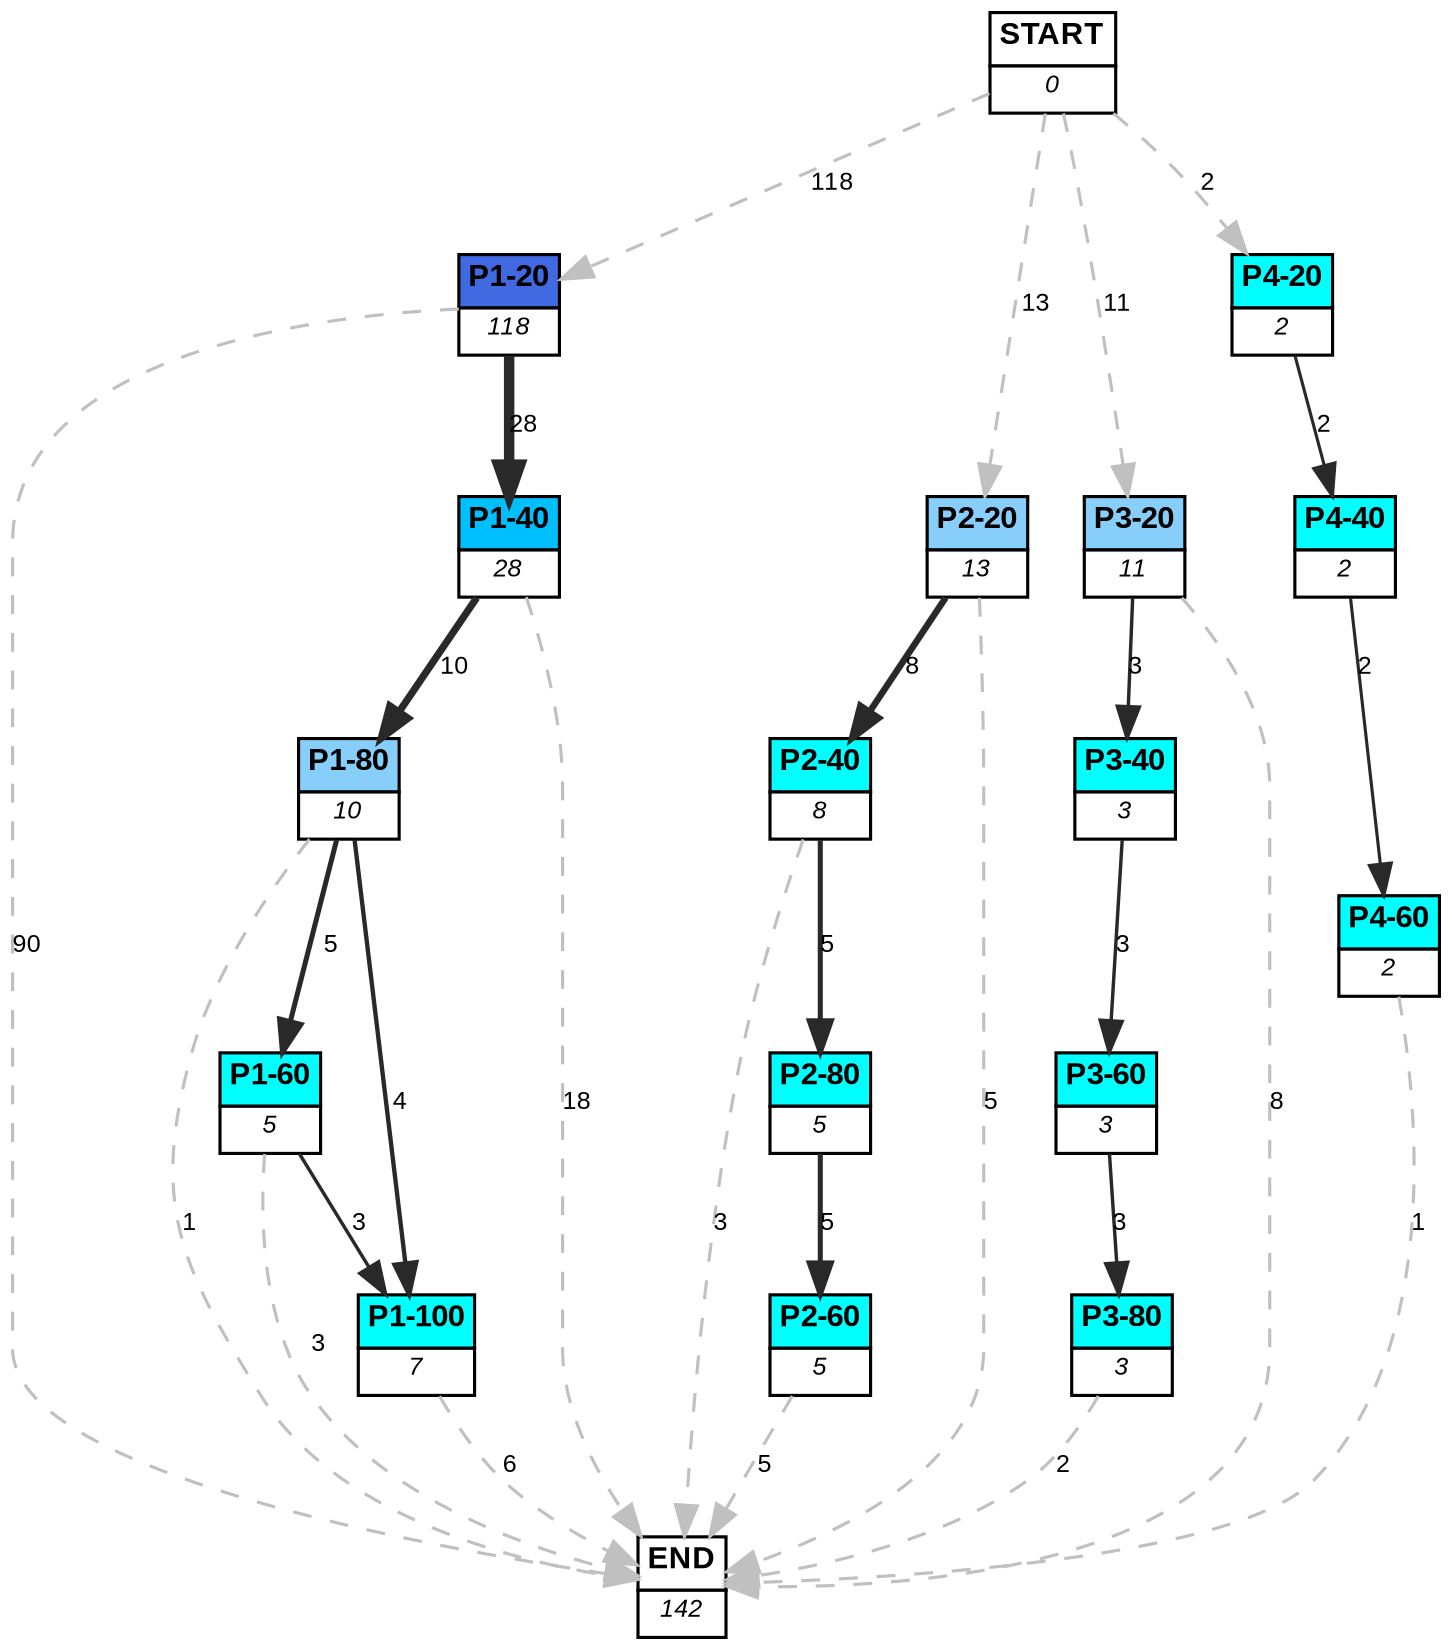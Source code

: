 digraph graphname {
	dpi = 150
	size="16,11!";
	margin = 0;
"P1-20" [shape=plain, label=<<table border="0" cellborder="1" cellspacing="0"><tr><td bgcolor="royalblue"><FONT face="Arial" POINT-SIZE="10"><b>P1-20</b></FONT></td></tr><tr><td bgcolor="white"><FONT face="Arial" POINT-SIZE="8"><i>118</i></FONT></td></tr></table>>]
"P1-40" [shape=plain, label=<<table border="0" cellborder="1" cellspacing="0"><tr><td bgcolor="deepskyblue"><FONT face="Arial" POINT-SIZE="10"><b>P1-40</b></FONT></td></tr><tr><td bgcolor="white"><FONT face="Arial" POINT-SIZE="8"><i>28</i></FONT></td></tr></table>>]
"P1-80" [shape=plain, label=<<table border="0" cellborder="1" cellspacing="0"><tr><td bgcolor="lightskyblue"><FONT face="Arial" POINT-SIZE="10"><b>P1-80</b></FONT></td></tr><tr><td bgcolor="white"><FONT face="Arial" POINT-SIZE="8"><i>10</i></FONT></td></tr></table>>]
"P1-60" [shape=plain, label=<<table border="0" cellborder="1" cellspacing="0"><tr><td bgcolor="aqua"><FONT face="Arial" POINT-SIZE="10"><b>P1-60</b></FONT></td></tr><tr><td bgcolor="white"><FONT face="Arial" POINT-SIZE="8"><i>5</i></FONT></td></tr></table>>]
"P1-100" [shape=plain, label=<<table border="0" cellborder="1" cellspacing="0"><tr><td bgcolor="aqua"><FONT face="Arial" POINT-SIZE="10"><b>P1-100</b></FONT></td></tr><tr><td bgcolor="white"><FONT face="Arial" POINT-SIZE="8"><i>7</i></FONT></td></tr></table>>]
"P2-20" [shape=plain, label=<<table border="0" cellborder="1" cellspacing="0"><tr><td bgcolor="lightskyblue"><FONT face="Arial" POINT-SIZE="10"><b>P2-20</b></FONT></td></tr><tr><td bgcolor="white"><FONT face="Arial" POINT-SIZE="8"><i>13</i></FONT></td></tr></table>>]
"P2-40" [shape=plain, label=<<table border="0" cellborder="1" cellspacing="0"><tr><td bgcolor="aqua"><FONT face="Arial" POINT-SIZE="10"><b>P2-40</b></FONT></td></tr><tr><td bgcolor="white"><FONT face="Arial" POINT-SIZE="8"><i>8</i></FONT></td></tr></table>>]
"P2-80" [shape=plain, label=<<table border="0" cellborder="1" cellspacing="0"><tr><td bgcolor="aqua"><FONT face="Arial" POINT-SIZE="10"><b>P2-80</b></FONT></td></tr><tr><td bgcolor="white"><FONT face="Arial" POINT-SIZE="8"><i>5</i></FONT></td></tr></table>>]
"P2-60" [shape=plain, label=<<table border="0" cellborder="1" cellspacing="0"><tr><td bgcolor="aqua"><FONT face="Arial" POINT-SIZE="10"><b>P2-60</b></FONT></td></tr><tr><td bgcolor="white"><FONT face="Arial" POINT-SIZE="8"><i>5</i></FONT></td></tr></table>>]
"P3-20" [shape=plain, label=<<table border="0" cellborder="1" cellspacing="0"><tr><td bgcolor="lightskyblue"><FONT face="Arial" POINT-SIZE="10"><b>P3-20</b></FONT></td></tr><tr><td bgcolor="white"><FONT face="Arial" POINT-SIZE="8"><i>11</i></FONT></td></tr></table>>]
"P3-40" [shape=plain, label=<<table border="0" cellborder="1" cellspacing="0"><tr><td bgcolor="aqua"><FONT face="Arial" POINT-SIZE="10"><b>P3-40</b></FONT></td></tr><tr><td bgcolor="white"><FONT face="Arial" POINT-SIZE="8"><i>3</i></FONT></td></tr></table>>]
"P3-60" [shape=plain, label=<<table border="0" cellborder="1" cellspacing="0"><tr><td bgcolor="aqua"><FONT face="Arial" POINT-SIZE="10"><b>P3-60</b></FONT></td></tr><tr><td bgcolor="white"><FONT face="Arial" POINT-SIZE="8"><i>3</i></FONT></td></tr></table>>]
"P3-80" [shape=plain, label=<<table border="0" cellborder="1" cellspacing="0"><tr><td bgcolor="aqua"><FONT face="Arial" POINT-SIZE="10"><b>P3-80</b></FONT></td></tr><tr><td bgcolor="white"><FONT face="Arial" POINT-SIZE="8"><i>3</i></FONT></td></tr></table>>]
"P4-20" [shape=plain, label=<<table border="0" cellborder="1" cellspacing="0"><tr><td bgcolor="aqua"><FONT face="Arial" POINT-SIZE="10"><b>P4-20</b></FONT></td></tr><tr><td bgcolor="white"><FONT face="Arial" POINT-SIZE="8"><i>2</i></FONT></td></tr></table>>]
"P4-40" [shape=plain, label=<<table border="0" cellborder="1" cellspacing="0"><tr><td bgcolor="aqua"><FONT face="Arial" POINT-SIZE="10"><b>P4-40</b></FONT></td></tr><tr><td bgcolor="white"><FONT face="Arial" POINT-SIZE="8"><i>2</i></FONT></td></tr></table>>]
"P4-60" [shape=plain, label=<<table border="0" cellborder="1" cellspacing="0"><tr><td bgcolor="aqua"><FONT face="Arial" POINT-SIZE="10"><b>P4-60</b></FONT></td></tr><tr><td bgcolor="white"><FONT face="Arial" POINT-SIZE="8"><i>2</i></FONT></td></tr></table>>]
"START" [shape=plain, label=<<table border="0" cellborder="1" cellspacing="0"><tr><td bgcolor="white"><FONT face="Arial" POINT-SIZE="10"><b>START</b></FONT></td></tr><tr><td bgcolor="white"><FONT face="Arial" POINT-SIZE="8"><i>0</i></FONT></td></tr></table>>]
"END" [shape=plain, label=<<table border="0" cellborder="1" cellspacing="0"><tr><td bgcolor="white"><FONT face="Arial" POINT-SIZE="10"><b>END</b></FONT></td></tr><tr><td bgcolor="white"><FONT face="Arial" POINT-SIZE="8"><i>142</i></FONT></td></tr></table>>]
"P1-20" -> "P1-40" [ color=grey16 penwidth = "3.332204510175204"label ="28" labelfloat=false fontname="Arial" fontsize=8]
"P1-20" -> "END" [ style = dashed color=grey label ="90" labelfloat=false fontname="Arial" fontsize=8]
"P1-40" -> "P1-80" [ color=grey16 penwidth = "2.302585092994046"label ="10" labelfloat=false fontname="Arial" fontsize=8]
"P1-40" -> "END" [ style = dashed color=grey label ="18" labelfloat=false fontname="Arial" fontsize=8]
"P1-80" -> "P1-60" [ color=grey16 penwidth = "1.6094379124341003"label ="5" labelfloat=false fontname="Arial" fontsize=8]
"P1-80" -> "P1-100" [ color=grey16 penwidth = "1.3862943611198906"label ="4" labelfloat=false fontname="Arial" fontsize=8]
"P1-80" -> "END" [ style = dashed color=grey label ="1" labelfloat=false fontname="Arial" fontsize=8]
"P1-60" -> "P1-100" [ color=grey16 penwidth = "1.0986122886681098"label ="3" labelfloat=false fontname="Arial" fontsize=8]
"P1-60" -> "END" [ style = dashed color=grey label ="3" labelfloat=false fontname="Arial" fontsize=8]
"P1-100" -> "END" [ style = dashed color=grey label ="6" labelfloat=false fontname="Arial" fontsize=8]
"P2-20" -> "P2-40" [ color=grey16 penwidth = "2.0794415416798357"label ="8" labelfloat=false fontname="Arial" fontsize=8]
"P2-20" -> "END" [ style = dashed color=grey label ="5" labelfloat=false fontname="Arial" fontsize=8]
"P2-40" -> "P2-80" [ color=grey16 penwidth = "1.6094379124341003"label ="5" labelfloat=false fontname="Arial" fontsize=8]
"P2-40" -> "END" [ style = dashed color=grey label ="3" labelfloat=false fontname="Arial" fontsize=8]
"P2-80" -> "P2-60" [ color=grey16 penwidth = "1.6094379124341003"label ="5" labelfloat=false fontname="Arial" fontsize=8]
"P2-60" -> "END" [ style = dashed color=grey label ="5" labelfloat=false fontname="Arial" fontsize=8]
"P3-20" -> "P3-40" [ color=grey16 penwidth = "1.0986122886681098"label ="3" labelfloat=false fontname="Arial" fontsize=8]
"P3-20" -> "END" [ style = dashed color=grey label ="8" labelfloat=false fontname="Arial" fontsize=8]
"P3-40" -> "P3-60" [ color=grey16 penwidth = "1.0986122886681098"label ="3" labelfloat=false fontname="Arial" fontsize=8]
"P3-60" -> "P3-80" [ color=grey16 penwidth = "1.0986122886681098"label ="3" labelfloat=false fontname="Arial" fontsize=8]
"P3-80" -> "END" [ style = dashed color=grey label ="2" labelfloat=false fontname="Arial" fontsize=8]
"P4-20" -> "P4-40" [ color=grey16 penwidth = "1"label ="2" labelfloat=false fontname="Arial" fontsize=8]
"P4-40" -> "P4-60" [ color=grey16 penwidth = "1"label ="2" labelfloat=false fontname="Arial" fontsize=8]
"P4-60" -> "END" [ style = dashed color=grey label ="1" labelfloat=false fontname="Arial" fontsize=8]
"START" -> "P1-20" [ style = dashed color=grey label ="118" labelfloat=false fontname="Arial" fontsize=8]
"START" -> "P2-20" [ style = dashed color=grey label ="13" labelfloat=false fontname="Arial" fontsize=8]
"START" -> "P3-20" [ style = dashed color=grey label ="11" labelfloat=false fontname="Arial" fontsize=8]
"START" -> "P4-20" [ style = dashed color=grey label ="2" labelfloat=false fontname="Arial" fontsize=8]
}